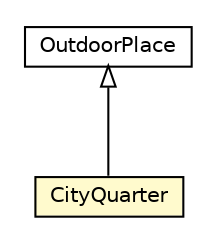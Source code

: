 #!/usr/local/bin/dot
#
# Class diagram 
# Generated by UMLGraph version R5_6-24-gf6e263 (http://www.umlgraph.org/)
#

digraph G {
	edge [fontname="Helvetica",fontsize=10,labelfontname="Helvetica",labelfontsize=10];
	node [fontname="Helvetica",fontsize=10,shape=plaintext];
	nodesep=0.25;
	ranksep=0.5;
	// org.universAAL.ontology.location.outdoor.CityQuarter
	c97563 [label=<<table title="org.universAAL.ontology.location.outdoor.CityQuarter" border="0" cellborder="1" cellspacing="0" cellpadding="2" port="p" bgcolor="lemonChiffon" href="./CityQuarter.html">
		<tr><td><table border="0" cellspacing="0" cellpadding="1">
<tr><td align="center" balign="center"> CityQuarter </td></tr>
		</table></td></tr>
		</table>>, URL="./CityQuarter.html", fontname="Helvetica", fontcolor="black", fontsize=10.0];
	// org.universAAL.ontology.location.outdoor.OutdoorPlace
	c97567 [label=<<table title="org.universAAL.ontology.location.outdoor.OutdoorPlace" border="0" cellborder="1" cellspacing="0" cellpadding="2" port="p" href="./OutdoorPlace.html">
		<tr><td><table border="0" cellspacing="0" cellpadding="1">
<tr><td align="center" balign="center"> OutdoorPlace </td></tr>
		</table></td></tr>
		</table>>, URL="./OutdoorPlace.html", fontname="Helvetica", fontcolor="black", fontsize=10.0];
	//org.universAAL.ontology.location.outdoor.CityQuarter extends org.universAAL.ontology.location.outdoor.OutdoorPlace
	c97567:p -> c97563:p [dir=back,arrowtail=empty];
}

